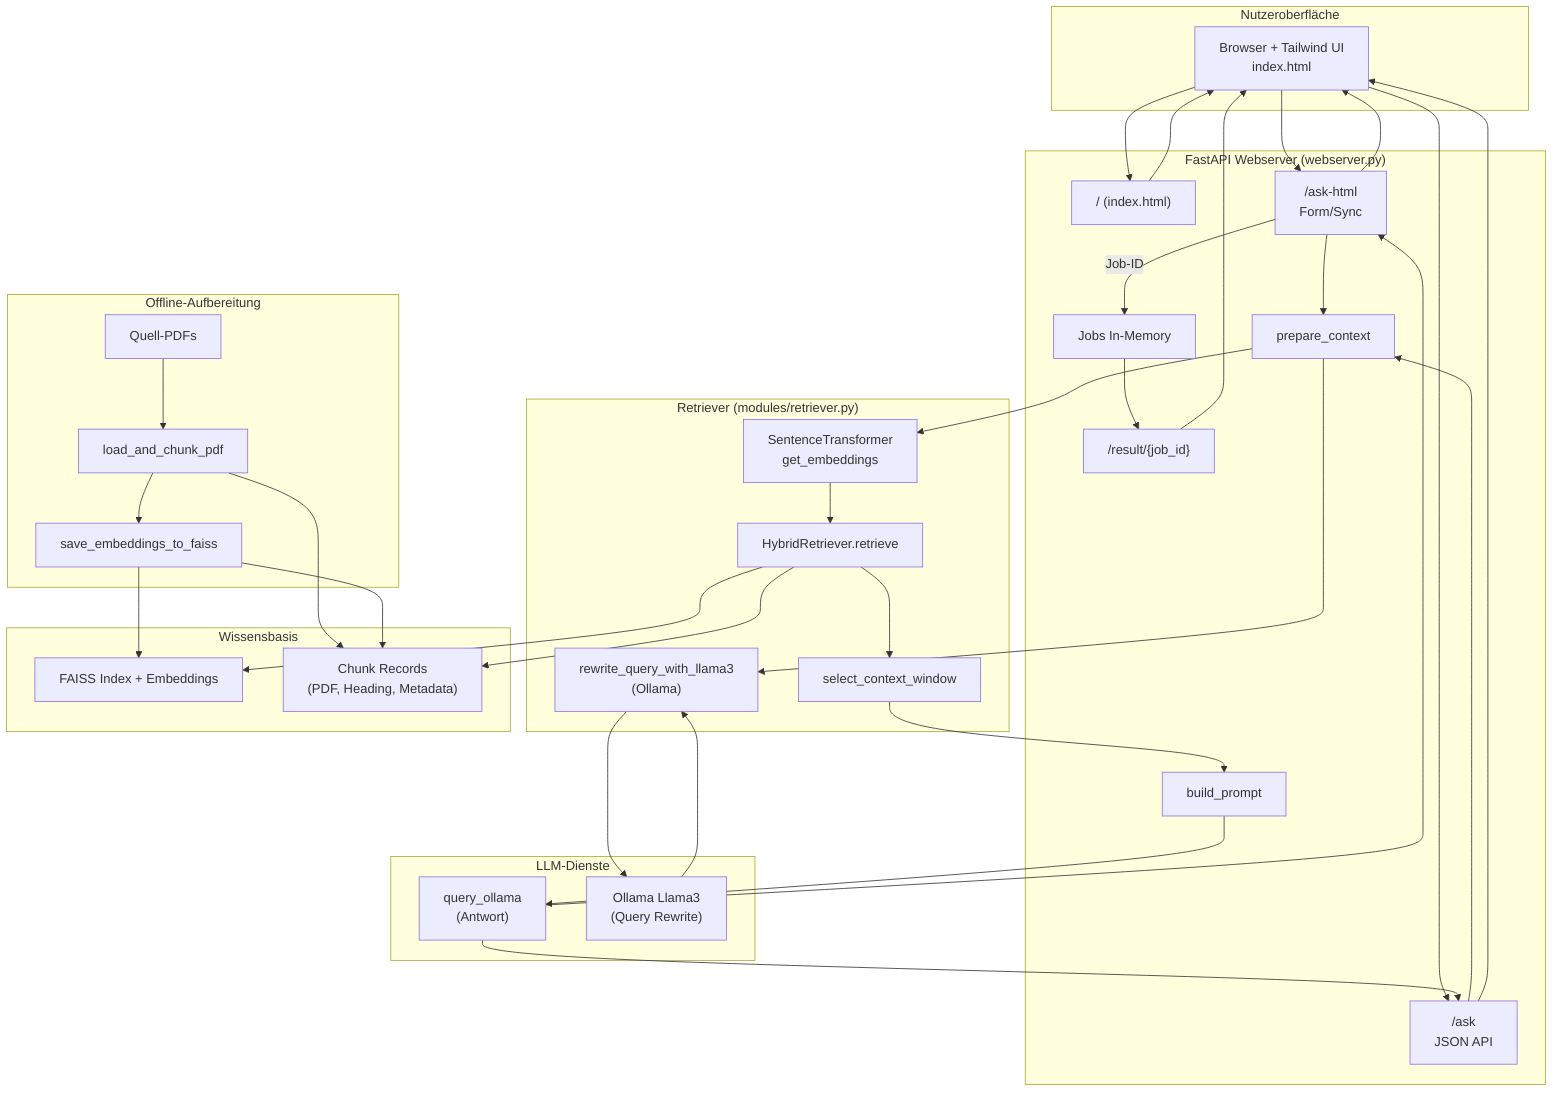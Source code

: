 ﻿flowchart TD
    subgraph UserFacing["Nutzeroberfläche"]
        Browser["Browser + Tailwind UI<br/>index.html"]
    end

    subgraph WebApp["FastAPI Webserver (webserver.py)"]
        AskRoot["/ (index.html)"]
        AskHTML["/ask-html<br/>Form/Sync"]
        AskJSON["/ask<br/>JSON API"]
        Result["/result/{job_id}"]
        ContextPrep["prepare_context"]
        Prompt["build_prompt"]
        JobStore["Jobs In-Memory"]
    end

    subgraph Retrieval["Retriever (modules/retriever.py)"]
        Rewrite["rewrite_query_with_llama3<br/>(Ollama)"]
        Embed["SentenceTransformer<br/>get_embeddings"]
        Hybrid["HybridRetriever.retrieve"]
        ContextSel["select_context_window"]
    end

    subgraph Knowledge["Wissensbasis"]
        FAISS["FAISS Index + Embeddings"]
        Chunks["Chunk Records<br/>(PDF, Heading, Metadata)"]
    end

    subgraph LLM["LLM-Dienste"]
        OllamaQuery["query_ollama<br/>(Antwort)"]
        OllamaRewrite["Ollama Llama3<br/>(Query Rewrite)"]
    end

    subgraph Ingestion["Offline-Aufbereitung"]
        PDFs["Quell-PDFs"]
        Chunker["load_and_chunk_pdf"]
        EmbedBuild["save_embeddings_to_faiss"]
    end

    Browser --> AskRoot
    AskRoot --> Browser
    Browser --> AskHTML
    Browser --> AskJSON
    AskHTML -->|Job-ID| JobStore
    AskJSON --> ContextPrep
    AskHTML --> ContextPrep
    ContextPrep --> Rewrite
    Rewrite --> OllamaRewrite
    OllamaRewrite --> Rewrite
    ContextPrep --> Embed
    Embed --> Hybrid
    Hybrid --> FAISS
    Hybrid --> Chunks
    Hybrid --> ContextSel
    ContextSel --> Prompt
    Prompt --> OllamaQuery
    OllamaQuery --> AskJSON
    OllamaQuery --> AskHTML
    AskJSON --> Browser
    AskHTML --> Browser
    JobStore --> Result
    Result --> Browser
    PDFs --> Chunker
    Chunker --> Chunks
    Chunker --> EmbedBuild
    EmbedBuild --> FAISS
    EmbedBuild --> Chunks